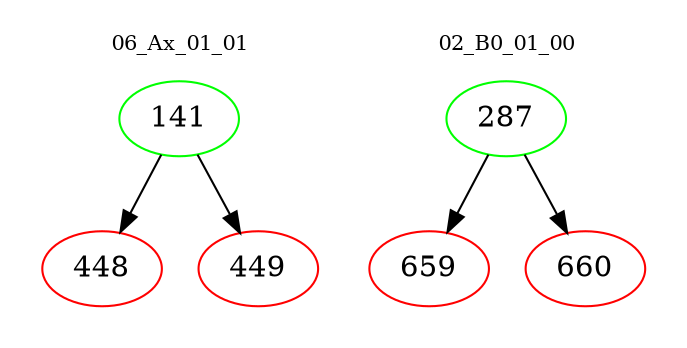 digraph{
subgraph cluster_0 {
color = white
label = "06_Ax_01_01";
fontsize=10;
T0_141 [label="141", color="green"]
T0_141 -> T0_448 [color="black"]
T0_448 [label="448", color="red"]
T0_141 -> T0_449 [color="black"]
T0_449 [label="449", color="red"]
}
subgraph cluster_1 {
color = white
label = "02_B0_01_00";
fontsize=10;
T1_287 [label="287", color="green"]
T1_287 -> T1_659 [color="black"]
T1_659 [label="659", color="red"]
T1_287 -> T1_660 [color="black"]
T1_660 [label="660", color="red"]
}
}
